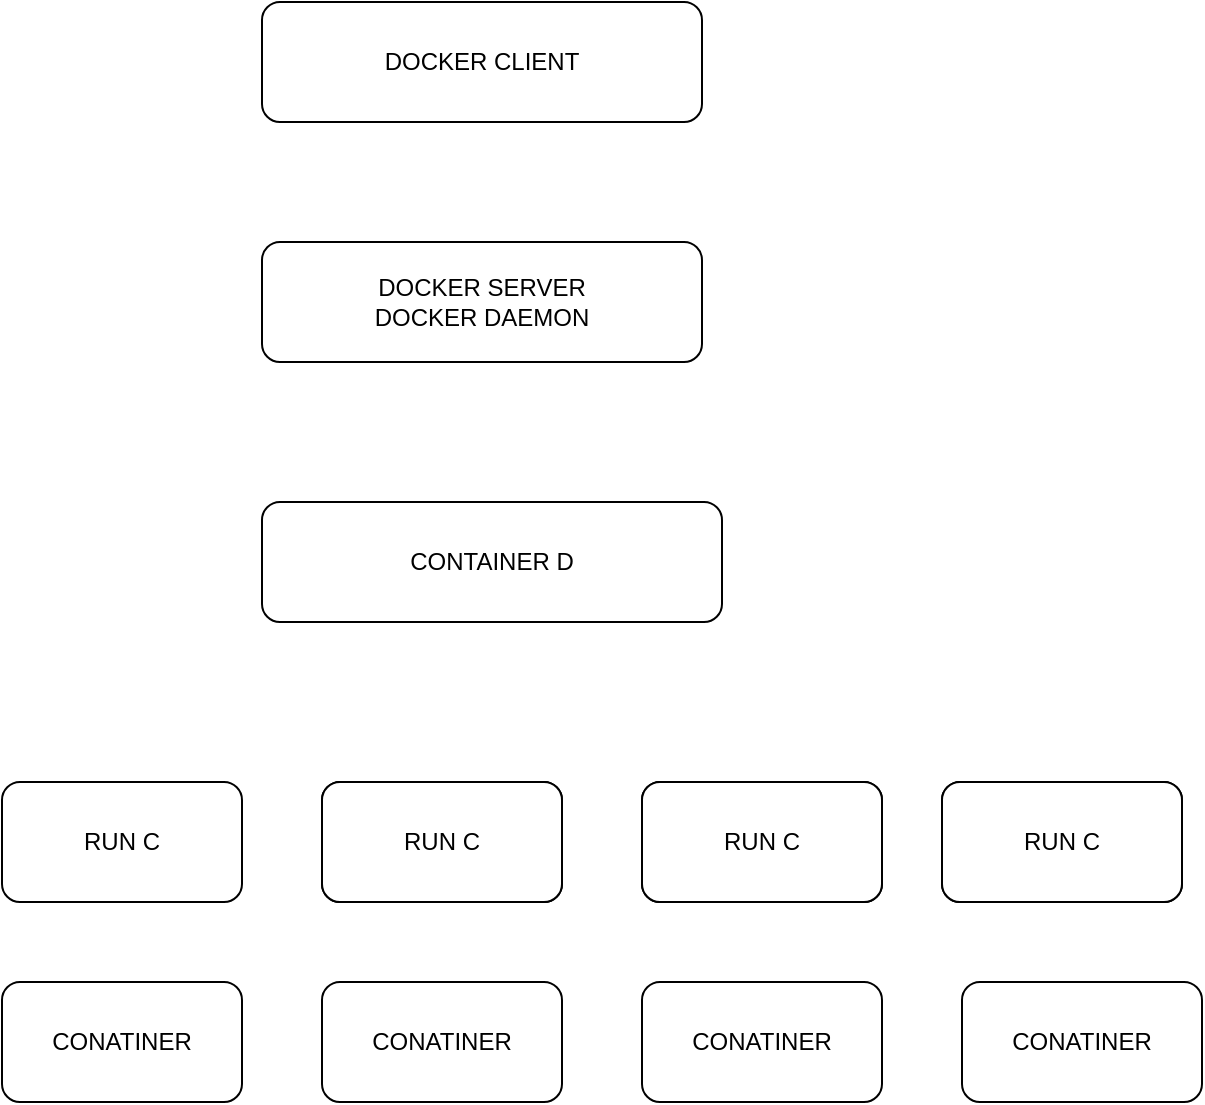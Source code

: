 <mxfile version="15.2.9" type="github">
  <diagram id="eABWH-wZrEVv3aBb6c0K" name="Page-1">
    <mxGraphModel dx="1449" dy="562" grid="1" gridSize="10" guides="1" tooltips="1" connect="1" arrows="1" fold="1" page="1" pageScale="1" pageWidth="850" pageHeight="1100" math="0" shadow="0">
      <root>
        <mxCell id="0" />
        <mxCell id="1" parent="0" />
        <mxCell id="utAql28Y_BoSjyS8T37b-1" value="DOCKER CLIENT" style="rounded=1;whiteSpace=wrap;html=1;" vertex="1" parent="1">
          <mxGeometry x="320" y="120" width="220" height="60" as="geometry" />
        </mxCell>
        <mxCell id="utAql28Y_BoSjyS8T37b-2" value="DOCKER SERVER&lt;br&gt;DOCKER DAEMON" style="rounded=1;whiteSpace=wrap;html=1;" vertex="1" parent="1">
          <mxGeometry x="320" y="240" width="220" height="60" as="geometry" />
        </mxCell>
        <mxCell id="utAql28Y_BoSjyS8T37b-3" value="CONTAINER D" style="rounded=1;whiteSpace=wrap;html=1;" vertex="1" parent="1">
          <mxGeometry x="320" y="370" width="230" height="60" as="geometry" />
        </mxCell>
        <mxCell id="utAql28Y_BoSjyS8T37b-4" value="RUN C" style="rounded=1;whiteSpace=wrap;html=1;" vertex="1" parent="1">
          <mxGeometry x="190" y="510" width="120" height="60" as="geometry" />
        </mxCell>
        <mxCell id="utAql28Y_BoSjyS8T37b-5" value="" style="rounded=1;whiteSpace=wrap;html=1;" vertex="1" parent="1">
          <mxGeometry x="350" y="510" width="120" height="60" as="geometry" />
        </mxCell>
        <mxCell id="utAql28Y_BoSjyS8T37b-6" value="" style="rounded=1;whiteSpace=wrap;html=1;" vertex="1" parent="1">
          <mxGeometry x="510" y="510" width="120" height="60" as="geometry" />
        </mxCell>
        <mxCell id="utAql28Y_BoSjyS8T37b-7" value="" style="rounded=1;whiteSpace=wrap;html=1;" vertex="1" parent="1">
          <mxGeometry x="660" y="510" width="120" height="60" as="geometry" />
        </mxCell>
        <mxCell id="utAql28Y_BoSjyS8T37b-8" value="RUN C" style="rounded=1;whiteSpace=wrap;html=1;" vertex="1" parent="1">
          <mxGeometry x="350" y="510" width="120" height="60" as="geometry" />
        </mxCell>
        <mxCell id="utAql28Y_BoSjyS8T37b-9" value="RUN C" style="rounded=1;whiteSpace=wrap;html=1;" vertex="1" parent="1">
          <mxGeometry x="510" y="510" width="120" height="60" as="geometry" />
        </mxCell>
        <mxCell id="utAql28Y_BoSjyS8T37b-10" value="RUN C" style="rounded=1;whiteSpace=wrap;html=1;" vertex="1" parent="1">
          <mxGeometry x="660" y="510" width="120" height="60" as="geometry" />
        </mxCell>
        <mxCell id="utAql28Y_BoSjyS8T37b-12" value="CONATINER" style="rounded=1;whiteSpace=wrap;html=1;" vertex="1" parent="1">
          <mxGeometry x="190" y="610" width="120" height="60" as="geometry" />
        </mxCell>
        <mxCell id="utAql28Y_BoSjyS8T37b-14" value="CONATINER" style="rounded=1;whiteSpace=wrap;html=1;" vertex="1" parent="1">
          <mxGeometry x="350" y="610" width="120" height="60" as="geometry" />
        </mxCell>
        <mxCell id="utAql28Y_BoSjyS8T37b-15" value="CONATINER" style="rounded=1;whiteSpace=wrap;html=1;" vertex="1" parent="1">
          <mxGeometry x="510" y="610" width="120" height="60" as="geometry" />
        </mxCell>
        <mxCell id="utAql28Y_BoSjyS8T37b-16" value="CONATINER" style="rounded=1;whiteSpace=wrap;html=1;" vertex="1" parent="1">
          <mxGeometry x="670" y="610" width="120" height="60" as="geometry" />
        </mxCell>
      </root>
    </mxGraphModel>
  </diagram>
</mxfile>
